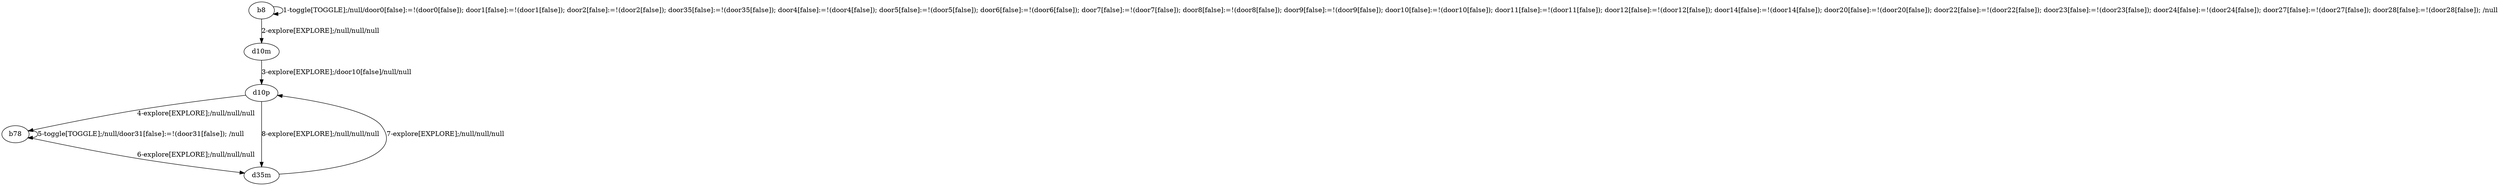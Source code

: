 # Total number of goals covered by this test: 3
# b78 --> b78
# d35m --> d10p
# b78 --> d35m

digraph g {
"b8" -> "b8" [label = "1-toggle[TOGGLE];/null/door0[false]:=!(door0[false]); door1[false]:=!(door1[false]); door2[false]:=!(door2[false]); door35[false]:=!(door35[false]); door4[false]:=!(door4[false]); door5[false]:=!(door5[false]); door6[false]:=!(door6[false]); door7[false]:=!(door7[false]); door8[false]:=!(door8[false]); door9[false]:=!(door9[false]); door10[false]:=!(door10[false]); door11[false]:=!(door11[false]); door12[false]:=!(door12[false]); door14[false]:=!(door14[false]); door20[false]:=!(door20[false]); door22[false]:=!(door22[false]); door23[false]:=!(door23[false]); door24[false]:=!(door24[false]); door27[false]:=!(door27[false]); door28[false]:=!(door28[false]); /null"];
"b8" -> "d10m" [label = "2-explore[EXPLORE];/null/null/null"];
"d10m" -> "d10p" [label = "3-explore[EXPLORE];/door10[false]/null/null"];
"d10p" -> "b78" [label = "4-explore[EXPLORE];/null/null/null"];
"b78" -> "b78" [label = "5-toggle[TOGGLE];/null/door31[false]:=!(door31[false]); /null"];
"b78" -> "d35m" [label = "6-explore[EXPLORE];/null/null/null"];
"d35m" -> "d10p" [label = "7-explore[EXPLORE];/null/null/null"];
"d10p" -> "d35m" [label = "8-explore[EXPLORE];/null/null/null"];
}